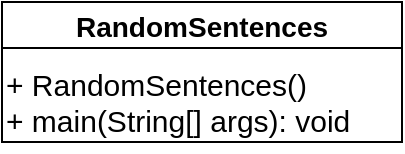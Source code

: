 <mxfile version="24.4.6" type="device">
  <diagram name="Page-1" id="p3gzTvM-7l3DDRHW7Woc">
    <mxGraphModel dx="1050" dy="621" grid="1" gridSize="10" guides="1" tooltips="1" connect="1" arrows="1" fold="1" page="1" pageScale="1" pageWidth="850" pageHeight="1100" math="0" shadow="0">
      <root>
        <mxCell id="0" />
        <mxCell id="1" parent="0" />
        <mxCell id="vbVfio-ikI-QH2Pf9PGL-1" value="RandomSentences" style="swimlane;fontSize=14;startSize=23;" vertex="1" parent="1">
          <mxGeometry x="290" y="150" width="200" height="70" as="geometry" />
        </mxCell>
        <mxCell id="vbVfio-ikI-QH2Pf9PGL-2" value="&lt;div&gt;+ RandomSentences()&lt;br&gt;&lt;/div&gt;&lt;div&gt;+ main(String[] args): void&lt;/div&gt;" style="text;html=1;align=left;verticalAlign=middle;resizable=0;points=[];autosize=1;strokeColor=none;fillColor=none;fontSize=15;" vertex="1" parent="vbVfio-ikI-QH2Pf9PGL-1">
          <mxGeometry y="25" width="200" height="50" as="geometry" />
        </mxCell>
      </root>
    </mxGraphModel>
  </diagram>
</mxfile>
